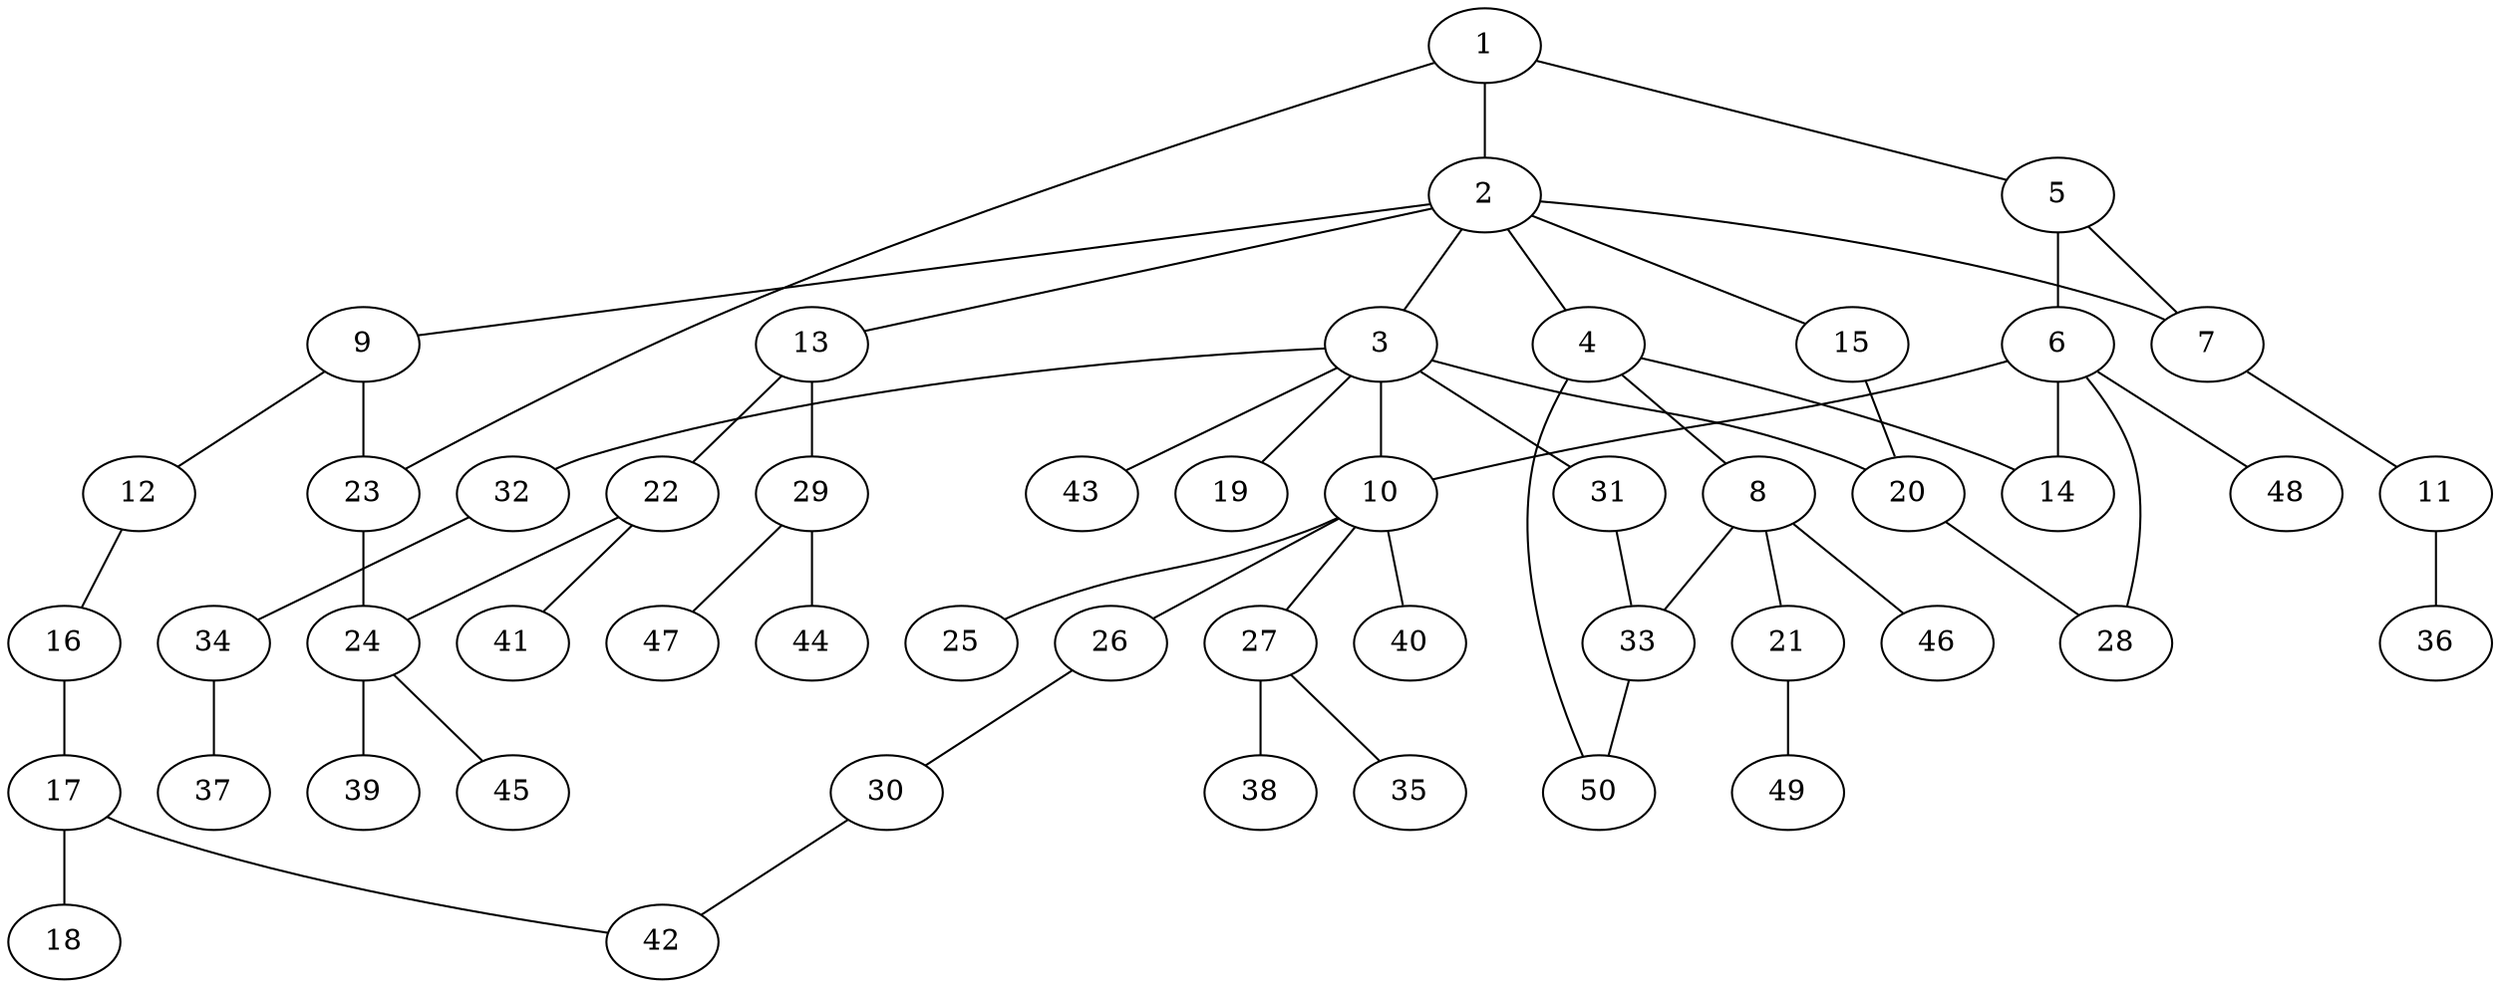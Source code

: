 graph graphname {1--2
1--5
1--23
2--3
2--4
2--7
2--9
2--13
2--15
3--10
3--19
3--20
3--31
3--32
3--43
4--8
4--14
4--50
5--6
5--7
6--10
6--14
6--28
6--48
7--11
8--21
8--33
8--46
9--12
9--23
10--25
10--26
10--27
10--40
11--36
12--16
13--22
13--29
15--20
16--17
17--18
17--42
20--28
21--49
22--24
22--41
23--24
24--39
24--45
26--30
27--35
27--38
29--44
29--47
30--42
31--33
32--34
33--50
34--37
}